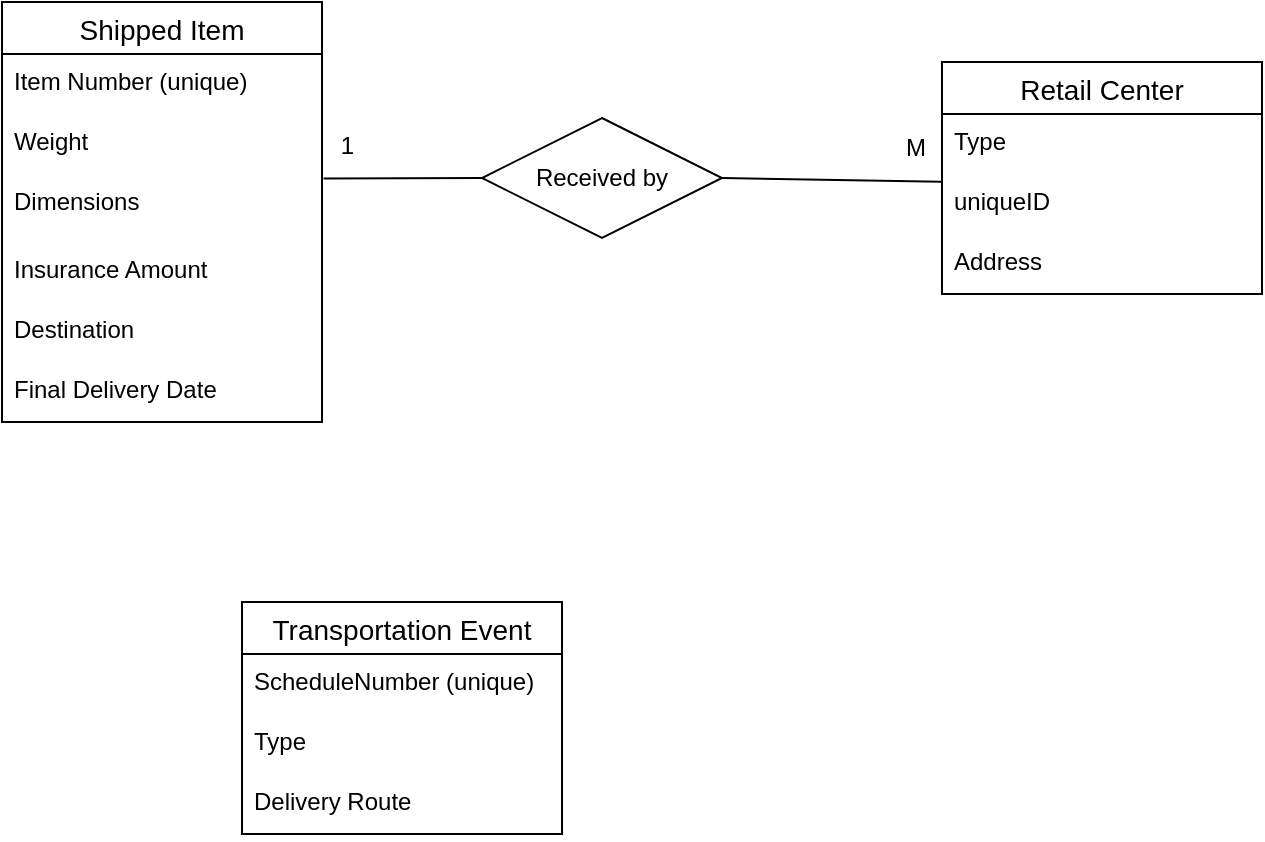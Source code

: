 <mxfile version="13.8.1" type="github">
  <diagram id="R2lEEEUBdFMjLlhIrx00" name="Page-1">
    <mxGraphModel dx="359" dy="163" grid="1" gridSize="10" guides="1" tooltips="1" connect="1" arrows="1" fold="1" page="1" pageScale="1" pageWidth="850" pageHeight="1100" math="0" shadow="0" extFonts="Permanent Marker^https://fonts.googleapis.com/css?family=Permanent+Marker">
      <root>
        <mxCell id="0" />
        <mxCell id="1" parent="0" />
        <mxCell id="7b9-g8wfYxbVWfNFS92Q-1" value="Shipped Item" style="swimlane;fontStyle=0;childLayout=stackLayout;horizontal=1;startSize=26;horizontalStack=0;resizeParent=1;resizeParentMax=0;resizeLast=0;collapsible=1;marginBottom=0;align=center;fontSize=14;" vertex="1" parent="1">
          <mxGeometry x="160" y="110" width="160" height="210" as="geometry" />
        </mxCell>
        <mxCell id="7b9-g8wfYxbVWfNFS92Q-2" value="Item Number (unique)" style="text;strokeColor=none;fillColor=none;spacingLeft=4;spacingRight=4;overflow=hidden;rotatable=0;points=[[0,0.5],[1,0.5]];portConstraint=eastwest;fontSize=12;" vertex="1" parent="7b9-g8wfYxbVWfNFS92Q-1">
          <mxGeometry y="26" width="160" height="30" as="geometry" />
        </mxCell>
        <mxCell id="7b9-g8wfYxbVWfNFS92Q-3" value="Weight" style="text;strokeColor=none;fillColor=none;spacingLeft=4;spacingRight=4;overflow=hidden;rotatable=0;points=[[0,0.5],[1,0.5]];portConstraint=eastwest;fontSize=12;" vertex="1" parent="7b9-g8wfYxbVWfNFS92Q-1">
          <mxGeometry y="56" width="160" height="30" as="geometry" />
        </mxCell>
        <mxCell id="7b9-g8wfYxbVWfNFS92Q-13" value="Dimensions" style="text;strokeColor=none;fillColor=none;spacingLeft=4;spacingRight=4;overflow=hidden;rotatable=0;points=[[0,0.5],[1,0.5]];portConstraint=eastwest;fontSize=12;" vertex="1" parent="7b9-g8wfYxbVWfNFS92Q-1">
          <mxGeometry y="86" width="160" height="34" as="geometry" />
        </mxCell>
        <mxCell id="7b9-g8wfYxbVWfNFS92Q-4" value="Insurance Amount" style="text;strokeColor=none;fillColor=none;spacingLeft=4;spacingRight=4;overflow=hidden;rotatable=0;points=[[0,0.5],[1,0.5]];portConstraint=eastwest;fontSize=12;" vertex="1" parent="7b9-g8wfYxbVWfNFS92Q-1">
          <mxGeometry y="120" width="160" height="30" as="geometry" />
        </mxCell>
        <mxCell id="7b9-g8wfYxbVWfNFS92Q-15" value="Destination" style="text;strokeColor=none;fillColor=none;spacingLeft=4;spacingRight=4;overflow=hidden;rotatable=0;points=[[0,0.5],[1,0.5]];portConstraint=eastwest;fontSize=12;" vertex="1" parent="7b9-g8wfYxbVWfNFS92Q-1">
          <mxGeometry y="150" width="160" height="30" as="geometry" />
        </mxCell>
        <mxCell id="7b9-g8wfYxbVWfNFS92Q-16" value="Final Delivery Date" style="text;strokeColor=none;fillColor=none;spacingLeft=4;spacingRight=4;overflow=hidden;rotatable=0;points=[[0,0.5],[1,0.5]];portConstraint=eastwest;fontSize=12;" vertex="1" parent="7b9-g8wfYxbVWfNFS92Q-1">
          <mxGeometry y="180" width="160" height="30" as="geometry" />
        </mxCell>
        <mxCell id="7b9-g8wfYxbVWfNFS92Q-9" value="Transportation Event" style="swimlane;fontStyle=0;childLayout=stackLayout;horizontal=1;startSize=26;horizontalStack=0;resizeParent=1;resizeParentMax=0;resizeLast=0;collapsible=1;marginBottom=0;align=center;fontSize=14;" vertex="1" parent="1">
          <mxGeometry x="280" y="410" width="160" height="116" as="geometry" />
        </mxCell>
        <mxCell id="7b9-g8wfYxbVWfNFS92Q-10" value="ScheduleNumber (unique)" style="text;strokeColor=none;fillColor=none;spacingLeft=4;spacingRight=4;overflow=hidden;rotatable=0;points=[[0,0.5],[1,0.5]];portConstraint=eastwest;fontSize=12;" vertex="1" parent="7b9-g8wfYxbVWfNFS92Q-9">
          <mxGeometry y="26" width="160" height="30" as="geometry" />
        </mxCell>
        <mxCell id="7b9-g8wfYxbVWfNFS92Q-11" value="Type" style="text;strokeColor=none;fillColor=none;spacingLeft=4;spacingRight=4;overflow=hidden;rotatable=0;points=[[0,0.5],[1,0.5]];portConstraint=eastwest;fontSize=12;" vertex="1" parent="7b9-g8wfYxbVWfNFS92Q-9">
          <mxGeometry y="56" width="160" height="30" as="geometry" />
        </mxCell>
        <mxCell id="7b9-g8wfYxbVWfNFS92Q-12" value="Delivery Route" style="text;strokeColor=none;fillColor=none;spacingLeft=4;spacingRight=4;overflow=hidden;rotatable=0;points=[[0,0.5],[1,0.5]];portConstraint=eastwest;fontSize=12;" vertex="1" parent="7b9-g8wfYxbVWfNFS92Q-9">
          <mxGeometry y="86" width="160" height="30" as="geometry" />
        </mxCell>
        <mxCell id="7b9-g8wfYxbVWfNFS92Q-5" value="Retail Center" style="swimlane;fontStyle=0;childLayout=stackLayout;horizontal=1;startSize=26;horizontalStack=0;resizeParent=1;resizeParentMax=0;resizeLast=0;collapsible=1;marginBottom=0;align=center;fontSize=14;" vertex="1" parent="1">
          <mxGeometry x="630" y="140" width="160" height="116" as="geometry" />
        </mxCell>
        <mxCell id="7b9-g8wfYxbVWfNFS92Q-6" value="Type" style="text;strokeColor=none;fillColor=none;spacingLeft=4;spacingRight=4;overflow=hidden;rotatable=0;points=[[0,0.5],[1,0.5]];portConstraint=eastwest;fontSize=12;" vertex="1" parent="7b9-g8wfYxbVWfNFS92Q-5">
          <mxGeometry y="26" width="160" height="30" as="geometry" />
        </mxCell>
        <mxCell id="7b9-g8wfYxbVWfNFS92Q-7" value="uniqueID" style="text;strokeColor=none;fillColor=none;spacingLeft=4;spacingRight=4;overflow=hidden;rotatable=0;points=[[0,0.5],[1,0.5]];portConstraint=eastwest;fontSize=12;" vertex="1" parent="7b9-g8wfYxbVWfNFS92Q-5">
          <mxGeometry y="56" width="160" height="30" as="geometry" />
        </mxCell>
        <mxCell id="7b9-g8wfYxbVWfNFS92Q-8" value="Address" style="text;strokeColor=none;fillColor=none;spacingLeft=4;spacingRight=4;overflow=hidden;rotatable=0;points=[[0,0.5],[1,0.5]];portConstraint=eastwest;fontSize=12;" vertex="1" parent="7b9-g8wfYxbVWfNFS92Q-5">
          <mxGeometry y="86" width="160" height="30" as="geometry" />
        </mxCell>
        <mxCell id="7b9-g8wfYxbVWfNFS92Q-17" value="Received by" style="shape=rhombus;perimeter=rhombusPerimeter;whiteSpace=wrap;html=1;align=center;" vertex="1" parent="1">
          <mxGeometry x="400" y="168" width="120" height="60" as="geometry" />
        </mxCell>
        <mxCell id="7b9-g8wfYxbVWfNFS92Q-18" value="" style="endArrow=none;html=1;rounded=0;exitX=0;exitY=0.5;exitDx=0;exitDy=0;entryX=1.005;entryY=0.068;entryDx=0;entryDy=0;entryPerimeter=0;" edge="1" parent="1" source="7b9-g8wfYxbVWfNFS92Q-17" target="7b9-g8wfYxbVWfNFS92Q-13">
          <mxGeometry relative="1" as="geometry">
            <mxPoint x="390" y="280" as="sourcePoint" />
            <mxPoint x="360" y="230" as="targetPoint" />
          </mxGeometry>
        </mxCell>
        <mxCell id="7b9-g8wfYxbVWfNFS92Q-19" value="1" style="resizable=0;html=1;align=right;verticalAlign=bottom;" connectable="0" vertex="1" parent="7b9-g8wfYxbVWfNFS92Q-18">
          <mxGeometry x="1" relative="1" as="geometry">
            <mxPoint x="15" y="-8.21" as="offset" />
          </mxGeometry>
        </mxCell>
        <mxCell id="7b9-g8wfYxbVWfNFS92Q-20" value="" style="endArrow=none;html=1;rounded=0;exitX=1;exitY=0.5;exitDx=0;exitDy=0;entryX=-0.002;entryY=0.13;entryDx=0;entryDy=0;entryPerimeter=0;" edge="1" parent="1" source="7b9-g8wfYxbVWfNFS92Q-17" target="7b9-g8wfYxbVWfNFS92Q-7">
          <mxGeometry relative="1" as="geometry">
            <mxPoint x="410" y="208" as="sourcePoint" />
            <mxPoint x="600" y="240" as="targetPoint" />
          </mxGeometry>
        </mxCell>
        <mxCell id="7b9-g8wfYxbVWfNFS92Q-21" value="M" style="resizable=0;html=1;align=right;verticalAlign=bottom;" connectable="0" vertex="1" parent="7b9-g8wfYxbVWfNFS92Q-20">
          <mxGeometry x="1" relative="1" as="geometry">
            <mxPoint x="-6.99" y="-8.21" as="offset" />
          </mxGeometry>
        </mxCell>
      </root>
    </mxGraphModel>
  </diagram>
</mxfile>
